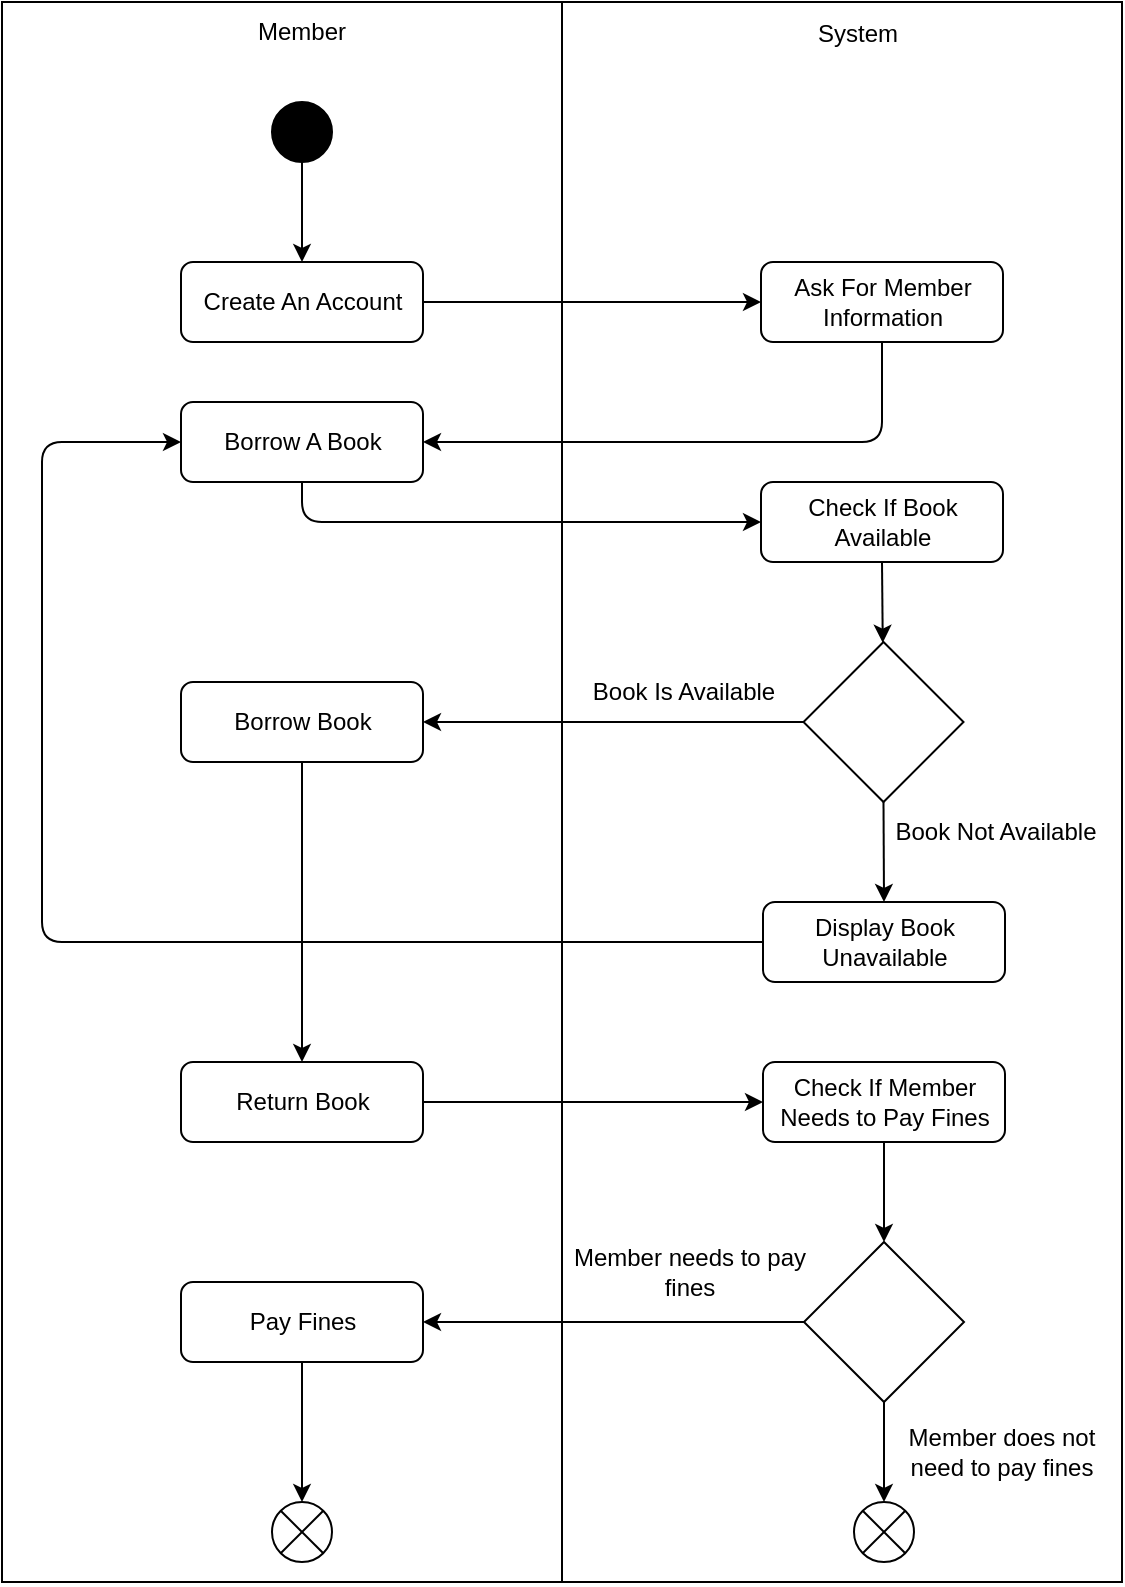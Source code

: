 <mxfile>
    <diagram id="Ez27B1Z9DtxKUpqCHnIm" name="Page-1">
        <mxGraphModel dx="1198" dy="552" grid="0" gridSize="10" guides="1" tooltips="1" connect="1" arrows="1" fold="1" page="1" pageScale="1" pageWidth="850" pageHeight="1100" math="0" shadow="0">
            <root>
                <mxCell id="0"/>
                <mxCell id="1" parent="0"/>
                <mxCell id="42" value="" style="rounded=0;whiteSpace=wrap;html=1;" parent="1" vertex="1">
                    <mxGeometry x="140" y="640" width="560" height="790" as="geometry"/>
                </mxCell>
                <mxCell id="43" value="" style="endArrow=none;html=1;entryX=0.5;entryY=0;entryDx=0;entryDy=0;exitX=0.5;exitY=1;exitDx=0;exitDy=0;" parent="1" source="42" target="42" edge="1">
                    <mxGeometry width="50" height="50" relative="1" as="geometry">
                        <mxPoint x="300" y="990" as="sourcePoint"/>
                        <mxPoint x="350" y="940" as="targetPoint"/>
                    </mxGeometry>
                </mxCell>
                <mxCell id="44" value="Member" style="text;html=1;strokeColor=none;fillColor=none;align=center;verticalAlign=middle;whiteSpace=wrap;rounded=0;" parent="1" vertex="1">
                    <mxGeometry x="260" y="640" width="60" height="30" as="geometry"/>
                </mxCell>
                <mxCell id="45" value="System" style="text;html=1;strokeColor=none;fillColor=none;align=center;verticalAlign=middle;whiteSpace=wrap;rounded=0;" parent="1" vertex="1">
                    <mxGeometry x="537.75" y="641" width="60" height="30" as="geometry"/>
                </mxCell>
                <mxCell id="46" value="" style="ellipse;fillColor=strokeColor;" parent="1" vertex="1">
                    <mxGeometry x="275" y="690" width="30" height="30" as="geometry"/>
                </mxCell>
                <mxCell id="47" value="" style="endArrow=classic;html=1;exitX=0.5;exitY=1;exitDx=0;exitDy=0;entryX=0.5;entryY=0;entryDx=0;entryDy=0;" parent="1" source="46" target="48" edge="1">
                    <mxGeometry width="50" height="50" relative="1" as="geometry">
                        <mxPoint x="290" y="780" as="sourcePoint"/>
                        <mxPoint x="340" y="730" as="targetPoint"/>
                    </mxGeometry>
                </mxCell>
                <mxCell id="48" value="Create An Account" style="rounded=1;whiteSpace=wrap;html=1;" parent="1" vertex="1">
                    <mxGeometry x="229.5" y="770" width="121" height="40" as="geometry"/>
                </mxCell>
                <mxCell id="50" value="Ask For Member Information" style="rounded=1;whiteSpace=wrap;html=1;" parent="1" vertex="1">
                    <mxGeometry x="519.5" y="770" width="121" height="40" as="geometry"/>
                </mxCell>
                <mxCell id="51" value="Borrow A Book" style="rounded=1;whiteSpace=wrap;html=1;" parent="1" vertex="1">
                    <mxGeometry x="229.5" y="840" width="121" height="40" as="geometry"/>
                </mxCell>
                <mxCell id="52" value="" style="endArrow=classic;html=1;entryX=0;entryY=0.5;entryDx=0;entryDy=0;" parent="1" target="50" edge="1">
                    <mxGeometry width="50" height="50" relative="1" as="geometry">
                        <mxPoint x="350" y="790" as="sourcePoint"/>
                        <mxPoint x="400" y="740" as="targetPoint"/>
                    </mxGeometry>
                </mxCell>
                <mxCell id="54" value="" style="endArrow=classic;html=1;exitX=0.5;exitY=1;exitDx=0;exitDy=0;entryX=1;entryY=0.5;entryDx=0;entryDy=0;" parent="1" source="50" target="51" edge="1">
                    <mxGeometry width="50" height="50" relative="1" as="geometry">
                        <mxPoint x="560" y="890" as="sourcePoint"/>
                        <mxPoint x="350" y="920" as="targetPoint"/>
                        <Array as="points">
                            <mxPoint x="580" y="860"/>
                        </Array>
                    </mxGeometry>
                </mxCell>
                <mxCell id="86" style="edgeStyle=none;html=1;exitX=0.5;exitY=1;exitDx=0;exitDy=0;" parent="1" source="56" target="85" edge="1">
                    <mxGeometry relative="1" as="geometry"/>
                </mxCell>
                <mxCell id="56" value="Check If Book Available" style="rounded=1;whiteSpace=wrap;html=1;" parent="1" vertex="1">
                    <mxGeometry x="519.5" y="880" width="121" height="40" as="geometry"/>
                </mxCell>
                <mxCell id="58" value="" style="endArrow=classic;html=1;exitX=0.5;exitY=1;exitDx=0;exitDy=0;" parent="1" source="51" target="56" edge="1">
                    <mxGeometry width="50" height="50" relative="1" as="geometry">
                        <mxPoint x="290" y="940" as="sourcePoint"/>
                        <mxPoint x="360" y="950" as="targetPoint"/>
                        <Array as="points">
                            <mxPoint x="290" y="900"/>
                        </Array>
                    </mxGeometry>
                </mxCell>
                <mxCell id="76" value="" style="endArrow=classic;html=1;entryX=0.5;entryY=0;entryDx=0;entryDy=0;exitX=0.5;exitY=1;exitDx=0;exitDy=0;" parent="1" source="97" target="77" edge="1">
                    <mxGeometry width="50" height="50" relative="1" as="geometry">
                        <mxPoint x="489.5" y="1500" as="sourcePoint"/>
                        <mxPoint x="606" y="1435" as="targetPoint"/>
                    </mxGeometry>
                </mxCell>
                <mxCell id="77" value="" style="shape=sumEllipse;perimeter=ellipsePerimeter;whiteSpace=wrap;html=1;backgroundOutline=1;" parent="1" vertex="1">
                    <mxGeometry x="566" y="1390" width="30" height="30" as="geometry"/>
                </mxCell>
                <mxCell id="88" style="edgeStyle=none;html=1;exitX=0.5;exitY=1;exitDx=0;exitDy=0;entryX=0.5;entryY=0;entryDx=0;entryDy=0;" parent="1" source="85" target="87" edge="1">
                    <mxGeometry relative="1" as="geometry"/>
                </mxCell>
                <mxCell id="91" style="edgeStyle=none;html=1;exitX=0;exitY=0.5;exitDx=0;exitDy=0;entryX=1;entryY=0.5;entryDx=0;entryDy=0;" parent="1" source="85" target="90" edge="1">
                    <mxGeometry relative="1" as="geometry"/>
                </mxCell>
                <mxCell id="85" value="" style="rhombus;whiteSpace=wrap;html=1;" parent="1" vertex="1">
                    <mxGeometry x="540.75" y="960" width="80" height="80" as="geometry"/>
                </mxCell>
                <mxCell id="94" style="edgeStyle=none;html=1;entryX=0;entryY=0.5;entryDx=0;entryDy=0;exitX=0;exitY=0.5;exitDx=0;exitDy=0;" parent="1" source="87" target="51" edge="1">
                    <mxGeometry relative="1" as="geometry">
                        <Array as="points">
                            <mxPoint x="340" y="1110"/>
                            <mxPoint x="160" y="1110"/>
                            <mxPoint x="160" y="860"/>
                        </Array>
                    </mxGeometry>
                </mxCell>
                <mxCell id="87" value="Display Book Unavailable" style="rounded=1;whiteSpace=wrap;html=1;" parent="1" vertex="1">
                    <mxGeometry x="520.5" y="1090" width="121" height="40" as="geometry"/>
                </mxCell>
                <mxCell id="89" value="Book Not Available" style="text;html=1;strokeColor=none;fillColor=none;align=center;verticalAlign=middle;whiteSpace=wrap;rounded=0;" parent="1" vertex="1">
                    <mxGeometry x="580" y="1040" width="114" height="30" as="geometry"/>
                </mxCell>
                <mxCell id="96" style="edgeStyle=none;html=1;exitX=0.5;exitY=1;exitDx=0;exitDy=0;entryX=0.5;entryY=0;entryDx=0;entryDy=0;" parent="1" source="90" target="95" edge="1">
                    <mxGeometry relative="1" as="geometry"/>
                </mxCell>
                <mxCell id="90" value="Borrow Book" style="rounded=1;whiteSpace=wrap;html=1;" parent="1" vertex="1">
                    <mxGeometry x="229.5" y="980" width="121" height="40" as="geometry"/>
                </mxCell>
                <mxCell id="92" value="Book Is Available" style="text;html=1;strokeColor=none;fillColor=none;align=center;verticalAlign=middle;whiteSpace=wrap;rounded=0;" parent="1" vertex="1">
                    <mxGeometry x="423.75" y="970" width="114" height="30" as="geometry"/>
                </mxCell>
                <mxCell id="99" style="edgeStyle=none;html=1;exitX=1;exitY=0.5;exitDx=0;exitDy=0;" parent="1" source="95" target="98" edge="1">
                    <mxGeometry relative="1" as="geometry"/>
                </mxCell>
                <mxCell id="95" value="Return Book" style="rounded=1;whiteSpace=wrap;html=1;" parent="1" vertex="1">
                    <mxGeometry x="229.5" y="1170" width="121" height="40" as="geometry"/>
                </mxCell>
                <mxCell id="103" style="edgeStyle=none;html=1;exitX=0;exitY=0.5;exitDx=0;exitDy=0;entryX=1;entryY=0.5;entryDx=0;entryDy=0;" parent="1" source="97" target="102" edge="1">
                    <mxGeometry relative="1" as="geometry"/>
                </mxCell>
                <mxCell id="97" value="" style="rhombus;whiteSpace=wrap;html=1;" parent="1" vertex="1">
                    <mxGeometry x="541" y="1260" width="80" height="80" as="geometry"/>
                </mxCell>
                <mxCell id="100" style="edgeStyle=none;html=1;exitX=0.5;exitY=1;exitDx=0;exitDy=0;" parent="1" source="98" target="97" edge="1">
                    <mxGeometry relative="1" as="geometry"/>
                </mxCell>
                <mxCell id="98" value="Check If Member Needs to Pay Fines" style="rounded=1;whiteSpace=wrap;html=1;" parent="1" vertex="1">
                    <mxGeometry x="520.5" y="1170" width="121" height="40" as="geometry"/>
                </mxCell>
                <mxCell id="101" value="Member does not need to pay fines" style="text;html=1;strokeColor=none;fillColor=none;align=center;verticalAlign=middle;whiteSpace=wrap;rounded=0;" parent="1" vertex="1">
                    <mxGeometry x="580" y="1350" width="120" height="30" as="geometry"/>
                </mxCell>
                <mxCell id="108" style="edgeStyle=none;html=1;exitX=0.5;exitY=1;exitDx=0;exitDy=0;entryX=0.5;entryY=0;entryDx=0;entryDy=0;" parent="1" source="102" target="105" edge="1">
                    <mxGeometry relative="1" as="geometry"/>
                </mxCell>
                <mxCell id="102" value="Pay Fines" style="rounded=1;whiteSpace=wrap;html=1;" parent="1" vertex="1">
                    <mxGeometry x="229.5" y="1280" width="121" height="40" as="geometry"/>
                </mxCell>
                <mxCell id="104" value="Member needs to pay fines" style="text;html=1;strokeColor=none;fillColor=none;align=center;verticalAlign=middle;whiteSpace=wrap;rounded=0;" parent="1" vertex="1">
                    <mxGeometry x="423.75" y="1260" width="120" height="30" as="geometry"/>
                </mxCell>
                <mxCell id="105" value="" style="shape=sumEllipse;perimeter=ellipsePerimeter;whiteSpace=wrap;html=1;backgroundOutline=1;" parent="1" vertex="1">
                    <mxGeometry x="275" y="1390" width="30" height="30" as="geometry"/>
                </mxCell>
            </root>
        </mxGraphModel>
    </diagram>
</mxfile>